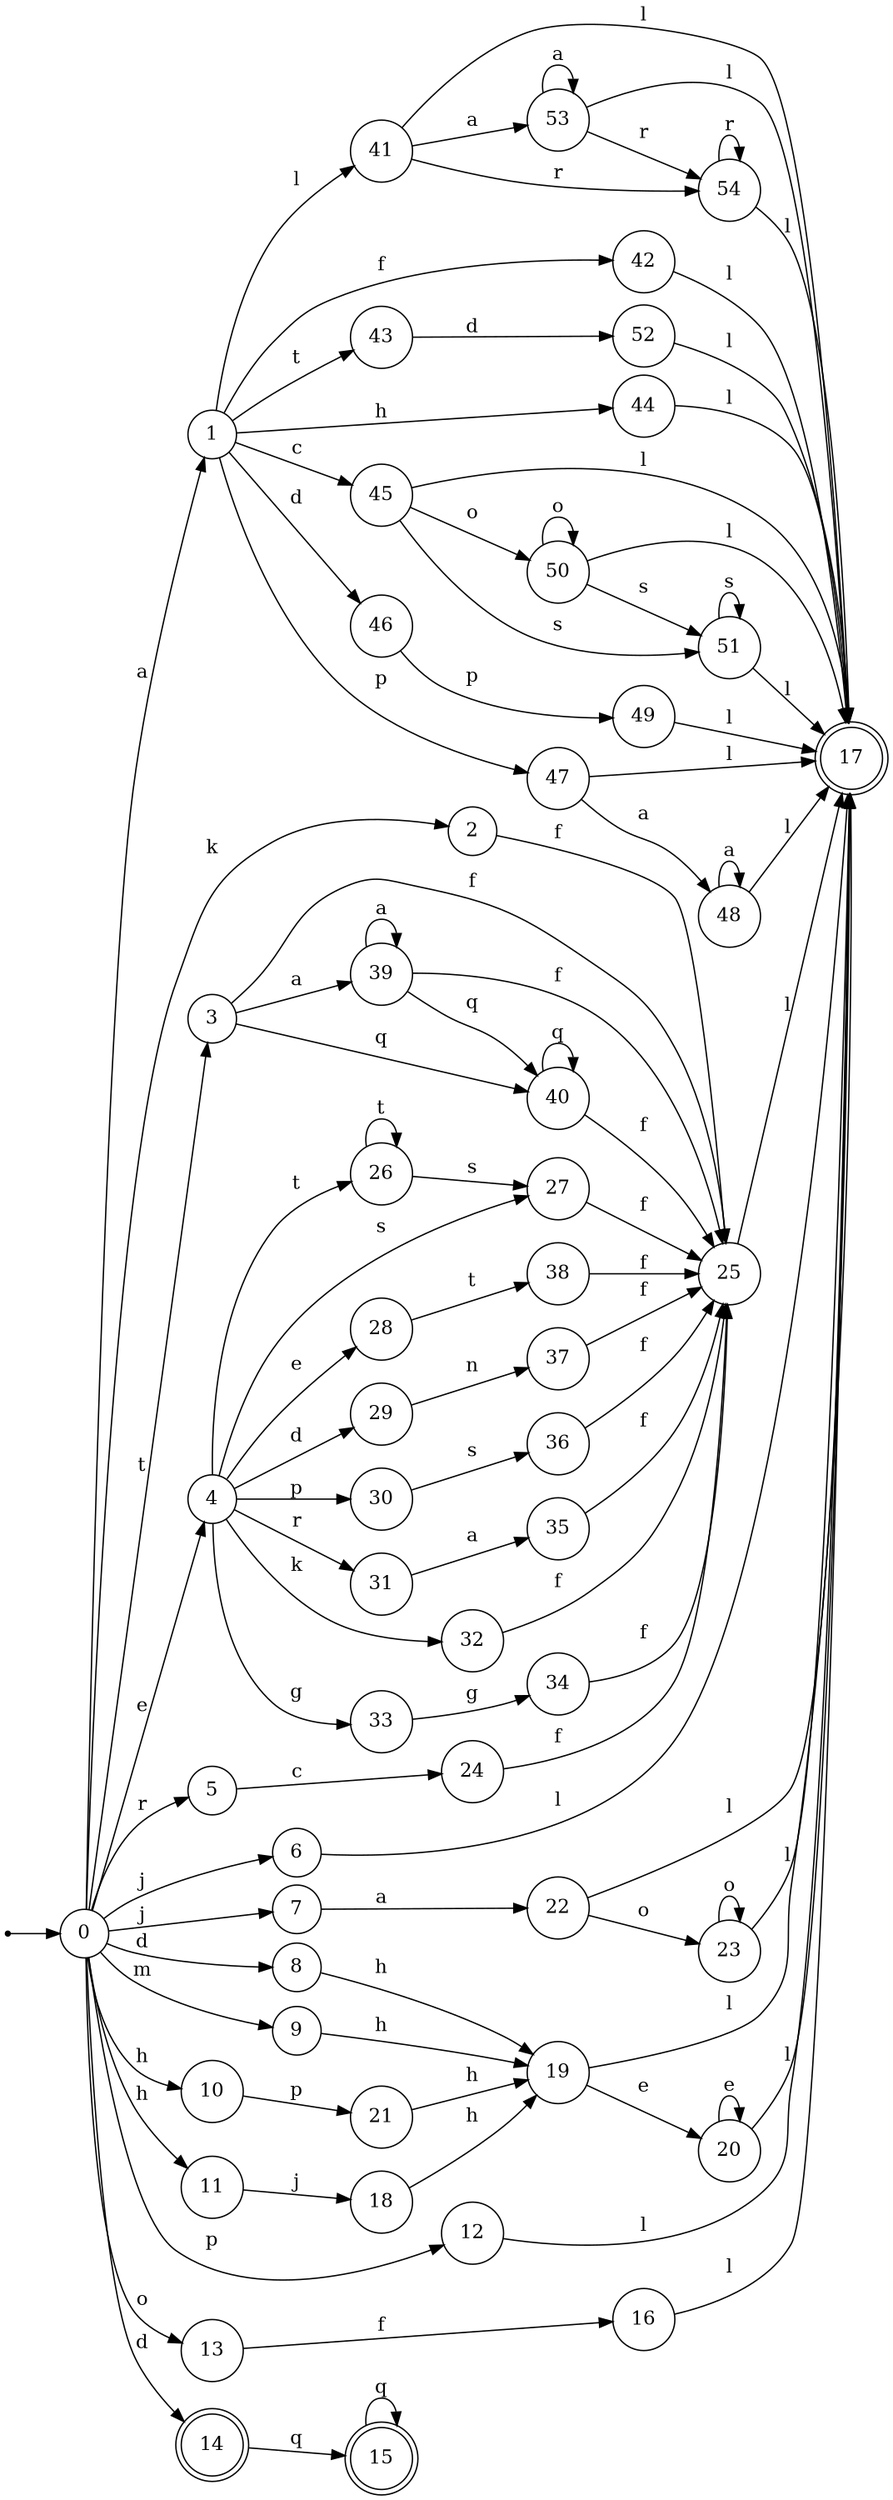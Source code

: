 digraph finite_state_machine {
rankdir=LR;
size="20,20";
node [shape = point]; "dummy0"
node [shape = circle]; "0";
"dummy0" -> "0";
node [shape = circle]; "1";
node [shape = circle]; "2";
node [shape = circle]; "3";
node [shape = circle]; "4";
node [shape = circle]; "5";
node [shape = circle]; "6";
node [shape = circle]; "7";
node [shape = circle]; "8";
node [shape = circle]; "9";
node [shape = circle]; "10";
node [shape = circle]; "11";
node [shape = circle]; "12";
node [shape = circle]; "13";
node [shape = doublecircle]; "14";node [shape = doublecircle]; "15";node [shape = circle]; "16";
node [shape = doublecircle]; "17";node [shape = circle]; "18";
node [shape = circle]; "19";
node [shape = circle]; "20";
node [shape = circle]; "21";
node [shape = circle]; "22";
node [shape = circle]; "23";
node [shape = circle]; "24";
node [shape = circle]; "25";
node [shape = circle]; "26";
node [shape = circle]; "27";
node [shape = circle]; "28";
node [shape = circle]; "29";
node [shape = circle]; "30";
node [shape = circle]; "31";
node [shape = circle]; "32";
node [shape = circle]; "33";
node [shape = circle]; "34";
node [shape = circle]; "35";
node [shape = circle]; "36";
node [shape = circle]; "37";
node [shape = circle]; "38";
node [shape = circle]; "39";
node [shape = circle]; "40";
node [shape = circle]; "41";
node [shape = circle]; "42";
node [shape = circle]; "43";
node [shape = circle]; "44";
node [shape = circle]; "45";
node [shape = circle]; "46";
node [shape = circle]; "47";
node [shape = circle]; "48";
node [shape = circle]; "49";
node [shape = circle]; "50";
node [shape = circle]; "51";
node [shape = circle]; "52";
node [shape = circle]; "53";
node [shape = circle]; "54";
"0" -> "1" [label = "a"];
 "0" -> "2" [label = "k"];
 "0" -> "3" [label = "t"];
 "0" -> "4" [label = "e"];
 "0" -> "5" [label = "r"];
 "0" -> "6" [label = "j"];
 "0" -> "7" [label = "j"];
 "0" -> "8" [label = "d"];
 "0" -> "14" [label = "d"];
 "0" -> "9" [label = "m"];
 "0" -> "10" [label = "h"];
 "0" -> "11" [label = "h"];
 "0" -> "12" [label = "p"];
 "0" -> "13" [label = "o"];
 "14" -> "15" [label = "q"];
 "15" -> "15" [label = "q"];
 "13" -> "16" [label = "f"];
 "16" -> "17" [label = "l"];
 "12" -> "17" [label = "l"];
 "11" -> "18" [label = "j"];
 "18" -> "19" [label = "h"];
 "19" -> "20" [label = "e"];
 "19" -> "17" [label = "l"];
 "20" -> "20" [label = "e"];
 "20" -> "17" [label = "l"];
 "10" -> "21" [label = "p"];
 "21" -> "19" [label = "h"];
 "9" -> "19" [label = "h"];
 "8" -> "19" [label = "h"];
 "7" -> "22" [label = "a"];
 "22" -> "23" [label = "o"];
 "22" -> "17" [label = "l"];
 "23" -> "23" [label = "o"];
 "23" -> "17" [label = "l"];
 "6" -> "17" [label = "l"];
 "5" -> "24" [label = "c"];
 "24" -> "25" [label = "f"];
 "25" -> "17" [label = "l"];
 "4" -> "26" [label = "t"];
 "4" -> "27" [label = "s"];
 "4" -> "28" [label = "e"];
 "4" -> "29" [label = "d"];
 "4" -> "30" [label = "p"];
 "4" -> "31" [label = "r"];
 "4" -> "32" [label = "k"];
 "4" -> "33" [label = "g"];
 "33" -> "34" [label = "g"];
 "34" -> "25" [label = "f"];
 "32" -> "25" [label = "f"];
 "31" -> "35" [label = "a"];
 "35" -> "25" [label = "f"];
 "30" -> "36" [label = "s"];
 "36" -> "25" [label = "f"];
 "29" -> "37" [label = "n"];
 "37" -> "25" [label = "f"];
 "28" -> "38" [label = "t"];
 "38" -> "25" [label = "f"];
 "27" -> "25" [label = "f"];
 "26" -> "26" [label = "t"];
 "26" -> "27" [label = "s"];
 "3" -> "39" [label = "a"];
 "3" -> "40" [label = "q"];
 "3" -> "25" [label = "f"];
 "40" -> "40" [label = "q"];
 "40" -> "25" [label = "f"];
 "39" -> "39" [label = "a"];
 "39" -> "40" [label = "q"];
 "39" -> "25" [label = "f"];
 "2" -> "25" [label = "f"];
 "1" -> "41" [label = "l"];
 "1" -> "42" [label = "f"];
 "1" -> "43" [label = "t"];
 "1" -> "44" [label = "h"];
 "1" -> "45" [label = "c"];
 "1" -> "46" [label = "d"];
 "1" -> "47" [label = "p"];
 "47" -> "48" [label = "a"];
 "47" -> "17" [label = "l"];
 "48" -> "48" [label = "a"];
 "48" -> "17" [label = "l"];
 "46" -> "49" [label = "p"];
 "49" -> "17" [label = "l"];
 "45" -> "50" [label = "o"];
 "45" -> "51" [label = "s"];
 "45" -> "17" [label = "l"];
 "51" -> "51" [label = "s"];
 "51" -> "17" [label = "l"];
 "50" -> "50" [label = "o"];
 "50" -> "51" [label = "s"];
 "50" -> "17" [label = "l"];
 "44" -> "17" [label = "l"];
 "43" -> "52" [label = "d"];
 "52" -> "17" [label = "l"];
 "42" -> "17" [label = "l"];
 "41" -> "53" [label = "a"];
 "41" -> "54" [label = "r"];
 "41" -> "17" [label = "l"];
 "54" -> "54" [label = "r"];
 "54" -> "17" [label = "l"];
 "53" -> "53" [label = "a"];
 "53" -> "54" [label = "r"];
 "53" -> "17" [label = "l"];
 }
